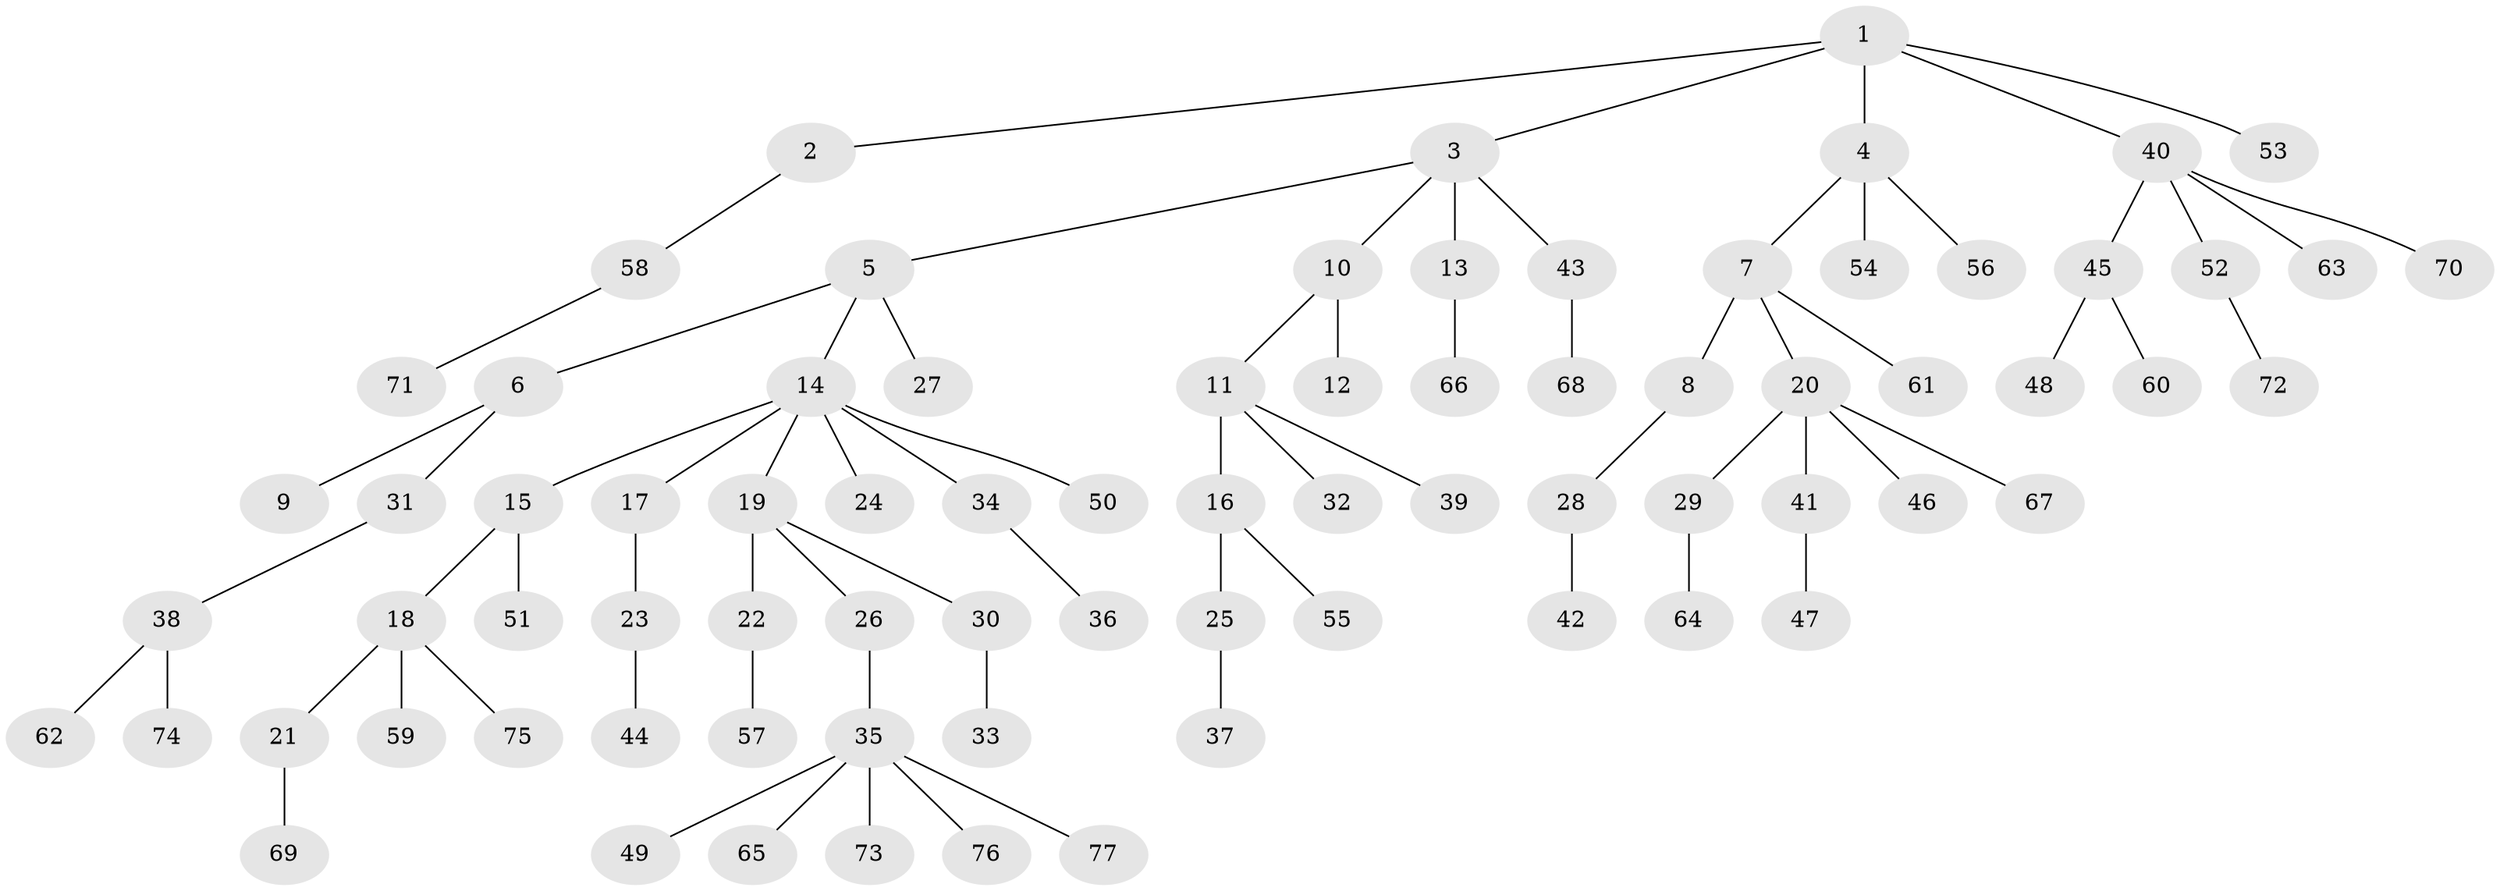 // Generated by graph-tools (version 1.1) at 2025/36/03/09/25 02:36:52]
// undirected, 77 vertices, 76 edges
graph export_dot {
graph [start="1"]
  node [color=gray90,style=filled];
  1;
  2;
  3;
  4;
  5;
  6;
  7;
  8;
  9;
  10;
  11;
  12;
  13;
  14;
  15;
  16;
  17;
  18;
  19;
  20;
  21;
  22;
  23;
  24;
  25;
  26;
  27;
  28;
  29;
  30;
  31;
  32;
  33;
  34;
  35;
  36;
  37;
  38;
  39;
  40;
  41;
  42;
  43;
  44;
  45;
  46;
  47;
  48;
  49;
  50;
  51;
  52;
  53;
  54;
  55;
  56;
  57;
  58;
  59;
  60;
  61;
  62;
  63;
  64;
  65;
  66;
  67;
  68;
  69;
  70;
  71;
  72;
  73;
  74;
  75;
  76;
  77;
  1 -- 2;
  1 -- 3;
  1 -- 4;
  1 -- 40;
  1 -- 53;
  2 -- 58;
  3 -- 5;
  3 -- 10;
  3 -- 13;
  3 -- 43;
  4 -- 7;
  4 -- 54;
  4 -- 56;
  5 -- 6;
  5 -- 14;
  5 -- 27;
  6 -- 9;
  6 -- 31;
  7 -- 8;
  7 -- 20;
  7 -- 61;
  8 -- 28;
  10 -- 11;
  10 -- 12;
  11 -- 16;
  11 -- 32;
  11 -- 39;
  13 -- 66;
  14 -- 15;
  14 -- 17;
  14 -- 19;
  14 -- 24;
  14 -- 34;
  14 -- 50;
  15 -- 18;
  15 -- 51;
  16 -- 25;
  16 -- 55;
  17 -- 23;
  18 -- 21;
  18 -- 59;
  18 -- 75;
  19 -- 22;
  19 -- 26;
  19 -- 30;
  20 -- 29;
  20 -- 41;
  20 -- 46;
  20 -- 67;
  21 -- 69;
  22 -- 57;
  23 -- 44;
  25 -- 37;
  26 -- 35;
  28 -- 42;
  29 -- 64;
  30 -- 33;
  31 -- 38;
  34 -- 36;
  35 -- 49;
  35 -- 65;
  35 -- 73;
  35 -- 76;
  35 -- 77;
  38 -- 62;
  38 -- 74;
  40 -- 45;
  40 -- 52;
  40 -- 63;
  40 -- 70;
  41 -- 47;
  43 -- 68;
  45 -- 48;
  45 -- 60;
  52 -- 72;
  58 -- 71;
}
